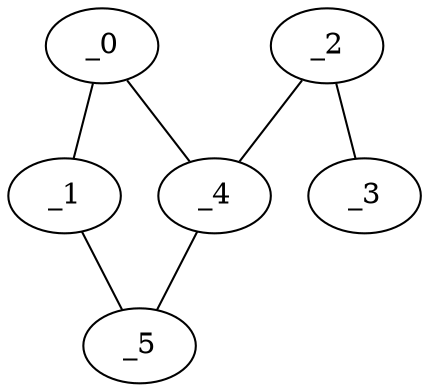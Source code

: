 graph HP1_0013 {
	_0	 [x="0.851066",
		y="3.03652"];
	_1	 [x="1.51219",
		y="0.824604"];
	_0 -- _1;
	_4	 [x="0.541287",
		y="1.66693"];
	_0 -- _4;
	_5	 [x="1.83598",
		y="1.71025"];
	_1 -- _5;
	_2	 [x="2.44581",
		y="0.743697"];
	_3	 [x="1.39574",
		y="3.15294"];
	_2 -- _3;
	_2 -- _4;
	_4 -- _5;
}
